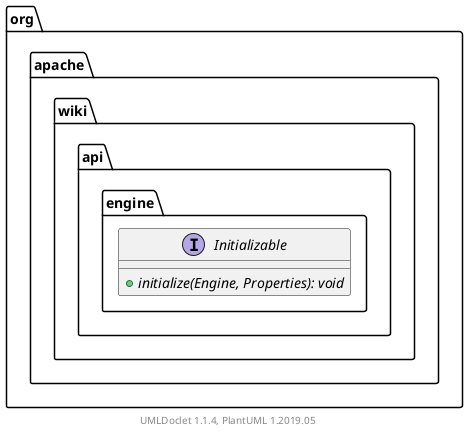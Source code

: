 @startuml

    namespace org.apache.wiki.api.engine {

        interface Initializable [[Initializable.html]] {
            {abstract} +initialize(Engine, Properties): void
        }

    }


    center footer UMLDoclet 1.1.4, PlantUML 1.2019.05
@enduml
